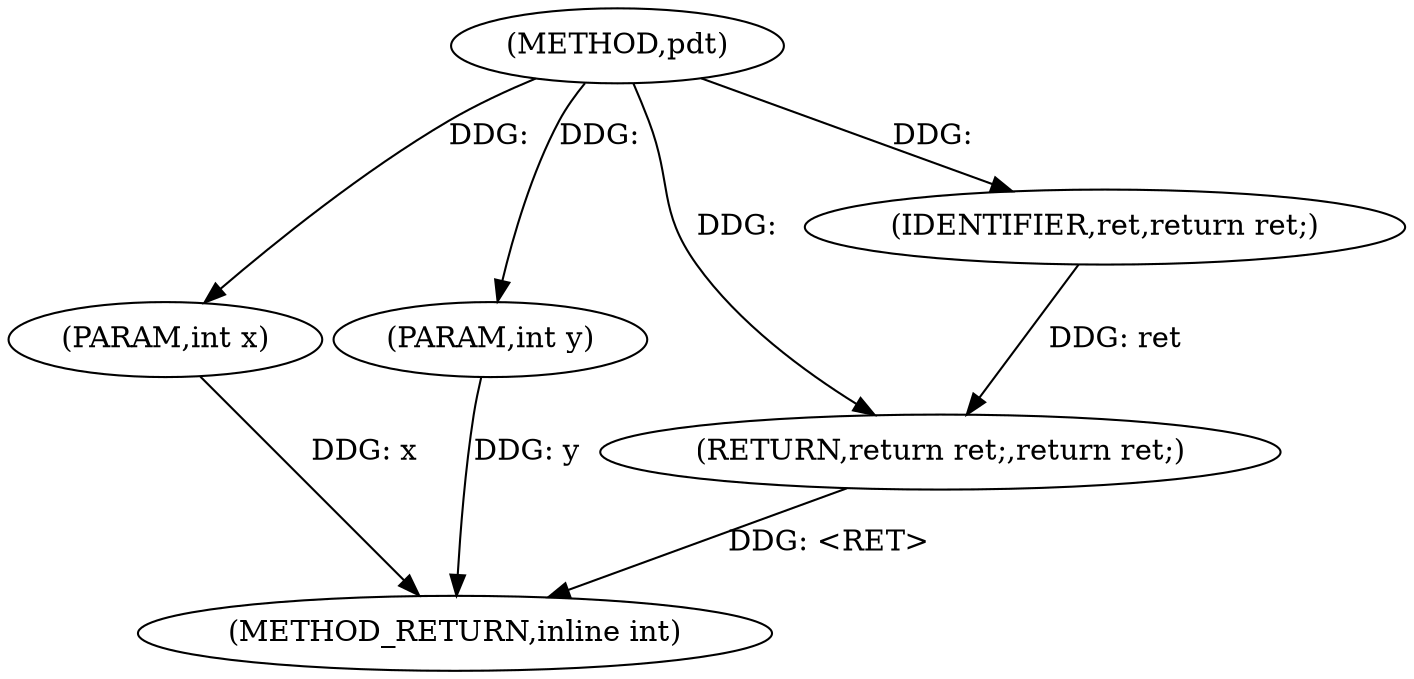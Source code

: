 digraph "pdt" {  
"1002030" [label = "(METHOD,pdt)" ]
"1002037" [label = "(METHOD_RETURN,inline int)" ]
"1002031" [label = "(PARAM,int x)" ]
"1002032" [label = "(PARAM,int y)" ]
"1002035" [label = "(RETURN,return ret;,return ret;)" ]
"1002036" [label = "(IDENTIFIER,ret,return ret;)" ]
  "1002035" -> "1002037"  [ label = "DDG: <RET>"] 
  "1002031" -> "1002037"  [ label = "DDG: x"] 
  "1002032" -> "1002037"  [ label = "DDG: y"] 
  "1002030" -> "1002031"  [ label = "DDG: "] 
  "1002030" -> "1002032"  [ label = "DDG: "] 
  "1002036" -> "1002035"  [ label = "DDG: ret"] 
  "1002030" -> "1002035"  [ label = "DDG: "] 
  "1002030" -> "1002036"  [ label = "DDG: "] 
}
